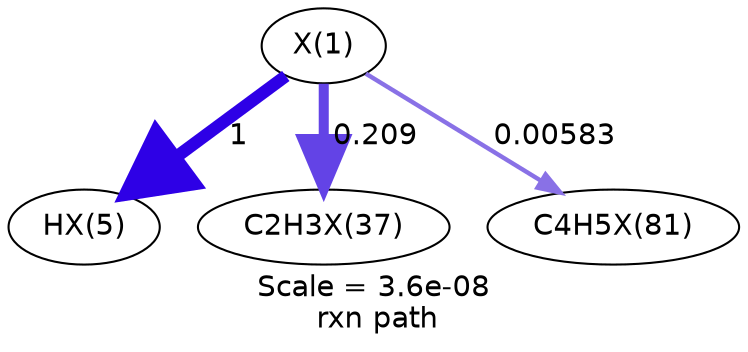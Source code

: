 digraph reaction_paths {
center=1;
s29 -> s30[fontname="Helvetica", style="setlinewidth(6)", arrowsize=3, color="0.7, 1.5, 0.9"
, label=" 1"];
s29 -> s31[fontname="Helvetica", style="setlinewidth(4.82)", arrowsize=2.41, color="0.7, 0.709, 0.9"
, label=" 0.209"];
s29 -> s34[fontname="Helvetica", style="setlinewidth(2.12)", arrowsize=1.06, color="0.7, 0.506, 0.9"
, label=" 0.00583"];
s29 [ fontname="Helvetica", label="X(1)"];
s30 [ fontname="Helvetica", label="HX(5)"];
s31 [ fontname="Helvetica", label="C2H3X(37)"];
s34 [ fontname="Helvetica", label="C4H5X(81)"];
 label = "Scale = 3.6e-08\l rxn path";
 fontname = "Helvetica";
}

